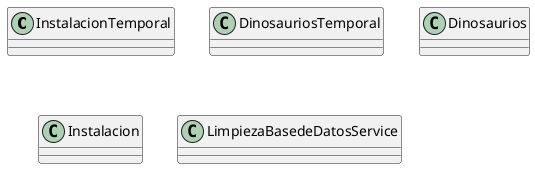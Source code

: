 @startuml
class InstalacionTemporal{

}
class DinosauriosTemporal{

}
class Dinosaurios{}
class Instalacion{}

class LimpiezaBasedeDatosService{

}
@enduml